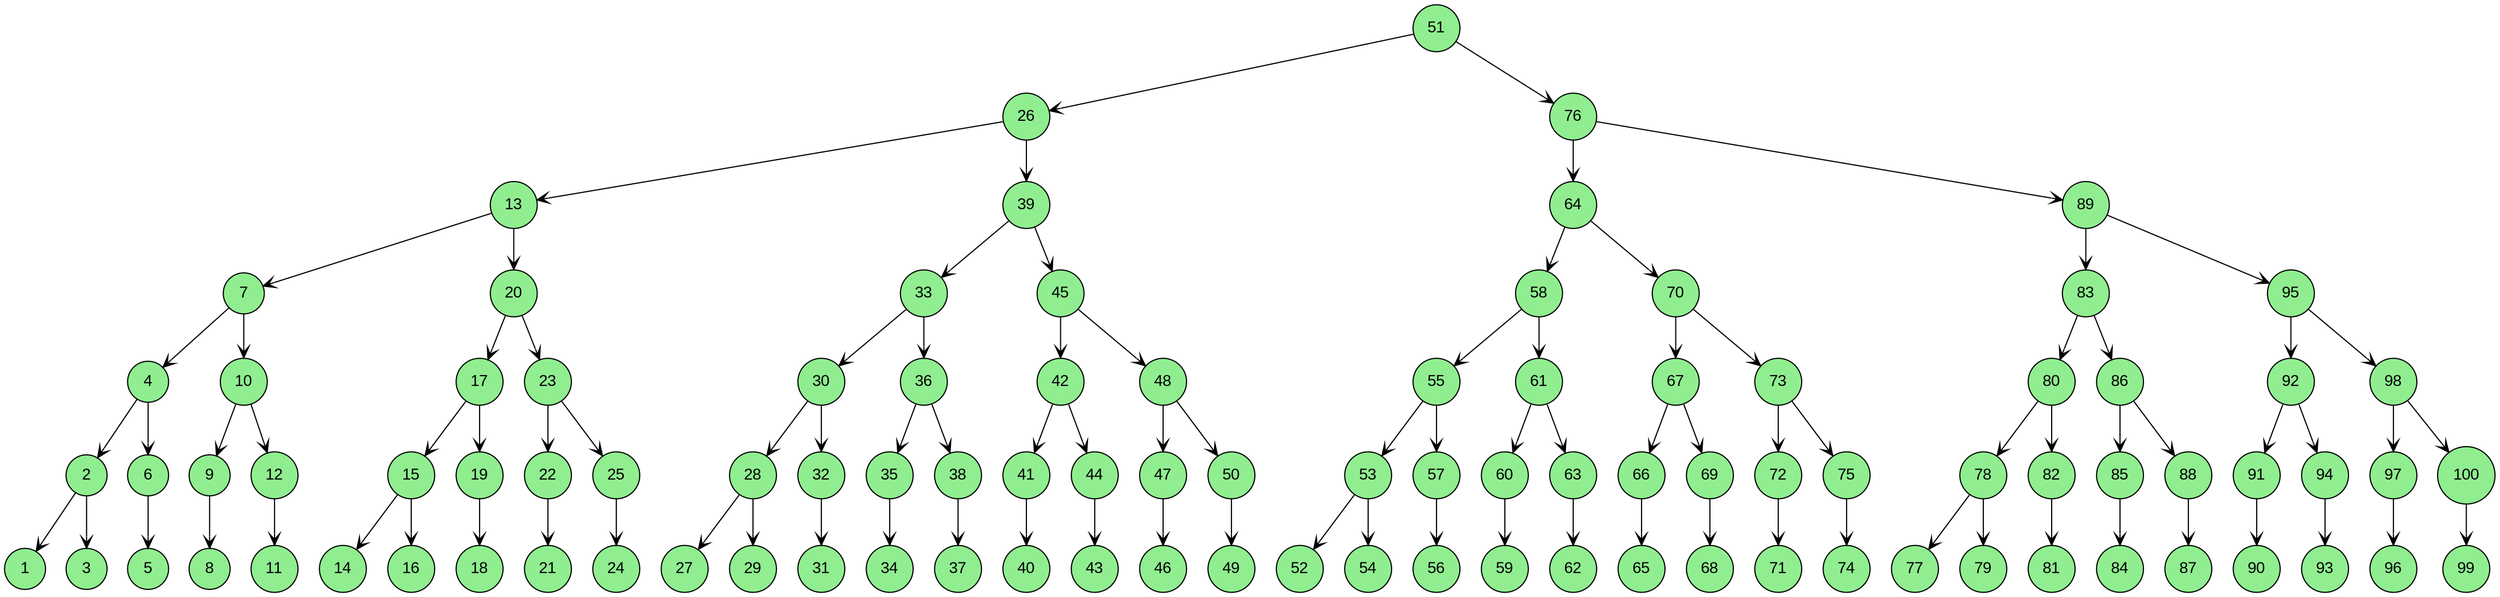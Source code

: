 digraph BinaryTree {
    node [shape=circle, style=filled, fillcolor=lightgreen, fontname="Arial"];
    edge [arrowhead=vee, color=lightbrown];
    node51 [label="51"];
    node26 [label="26"];
    node51 -> node26;
    node13 [label="13"];
    node26 -> node13;
    node7 [label="7"];
    node13 -> node7;
    node4 [label="4"];
    node7 -> node4;
    node2 [label="2"];
    node4 -> node2;
    node1 [label="1"];
    node2 -> node1;
    node3 [label="3"];
    node2 -> node3;
    node6 [label="6"];
    node4 -> node6;
    node5 [label="5"];
    node6 -> node5;
    node10 [label="10"];
    node7 -> node10;
    node9 [label="9"];
    node10 -> node9;
    node8 [label="8"];
    node9 -> node8;
    node12 [label="12"];
    node10 -> node12;
    node11 [label="11"];
    node12 -> node11;
    node20 [label="20"];
    node13 -> node20;
    node17 [label="17"];
    node20 -> node17;
    node15 [label="15"];
    node17 -> node15;
    node14 [label="14"];
    node15 -> node14;
    node16 [label="16"];
    node15 -> node16;
    node19 [label="19"];
    node17 -> node19;
    node18 [label="18"];
    node19 -> node18;
    node23 [label="23"];
    node20 -> node23;
    node22 [label="22"];
    node23 -> node22;
    node21 [label="21"];
    node22 -> node21;
    node25 [label="25"];
    node23 -> node25;
    node24 [label="24"];
    node25 -> node24;
    node39 [label="39"];
    node26 -> node39;
    node33 [label="33"];
    node39 -> node33;
    node30 [label="30"];
    node33 -> node30;
    node28 [label="28"];
    node30 -> node28;
    node27 [label="27"];
    node28 -> node27;
    node29 [label="29"];
    node28 -> node29;
    node32 [label="32"];
    node30 -> node32;
    node31 [label="31"];
    node32 -> node31;
    node36 [label="36"];
    node33 -> node36;
    node35 [label="35"];
    node36 -> node35;
    node34 [label="34"];
    node35 -> node34;
    node38 [label="38"];
    node36 -> node38;
    node37 [label="37"];
    node38 -> node37;
    node45 [label="45"];
    node39 -> node45;
    node42 [label="42"];
    node45 -> node42;
    node41 [label="41"];
    node42 -> node41;
    node40 [label="40"];
    node41 -> node40;
    node44 [label="44"];
    node42 -> node44;
    node43 [label="43"];
    node44 -> node43;
    node48 [label="48"];
    node45 -> node48;
    node47 [label="47"];
    node48 -> node47;
    node46 [label="46"];
    node47 -> node46;
    node50 [label="50"];
    node48 -> node50;
    node49 [label="49"];
    node50 -> node49;
    node76 [label="76"];
    node51 -> node76;
    node64 [label="64"];
    node76 -> node64;
    node58 [label="58"];
    node64 -> node58;
    node55 [label="55"];
    node58 -> node55;
    node53 [label="53"];
    node55 -> node53;
    node52 [label="52"];
    node53 -> node52;
    node54 [label="54"];
    node53 -> node54;
    node57 [label="57"];
    node55 -> node57;
    node56 [label="56"];
    node57 -> node56;
    node61 [label="61"];
    node58 -> node61;
    node60 [label="60"];
    node61 -> node60;
    node59 [label="59"];
    node60 -> node59;
    node63 [label="63"];
    node61 -> node63;
    node62 [label="62"];
    node63 -> node62;
    node70 [label="70"];
    node64 -> node70;
    node67 [label="67"];
    node70 -> node67;
    node66 [label="66"];
    node67 -> node66;
    node65 [label="65"];
    node66 -> node65;
    node69 [label="69"];
    node67 -> node69;
    node68 [label="68"];
    node69 -> node68;
    node73 [label="73"];
    node70 -> node73;
    node72 [label="72"];
    node73 -> node72;
    node71 [label="71"];
    node72 -> node71;
    node75 [label="75"];
    node73 -> node75;
    node74 [label="74"];
    node75 -> node74;
    node89 [label="89"];
    node76 -> node89;
    node83 [label="83"];
    node89 -> node83;
    node80 [label="80"];
    node83 -> node80;
    node78 [label="78"];
    node80 -> node78;
    node77 [label="77"];
    node78 -> node77;
    node79 [label="79"];
    node78 -> node79;
    node82 [label="82"];
    node80 -> node82;
    node81 [label="81"];
    node82 -> node81;
    node86 [label="86"];
    node83 -> node86;
    node85 [label="85"];
    node86 -> node85;
    node84 [label="84"];
    node85 -> node84;
    node88 [label="88"];
    node86 -> node88;
    node87 [label="87"];
    node88 -> node87;
    node95 [label="95"];
    node89 -> node95;
    node92 [label="92"];
    node95 -> node92;
    node91 [label="91"];
    node92 -> node91;
    node90 [label="90"];
    node91 -> node90;
    node94 [label="94"];
    node92 -> node94;
    node93 [label="93"];
    node94 -> node93;
    node98 [label="98"];
    node95 -> node98;
    node97 [label="97"];
    node98 -> node97;
    node96 [label="96"];
    node97 -> node96;
    node100 [label="100"];
    node98 -> node100;
    node99 [label="99"];
    node100 -> node99;
}
